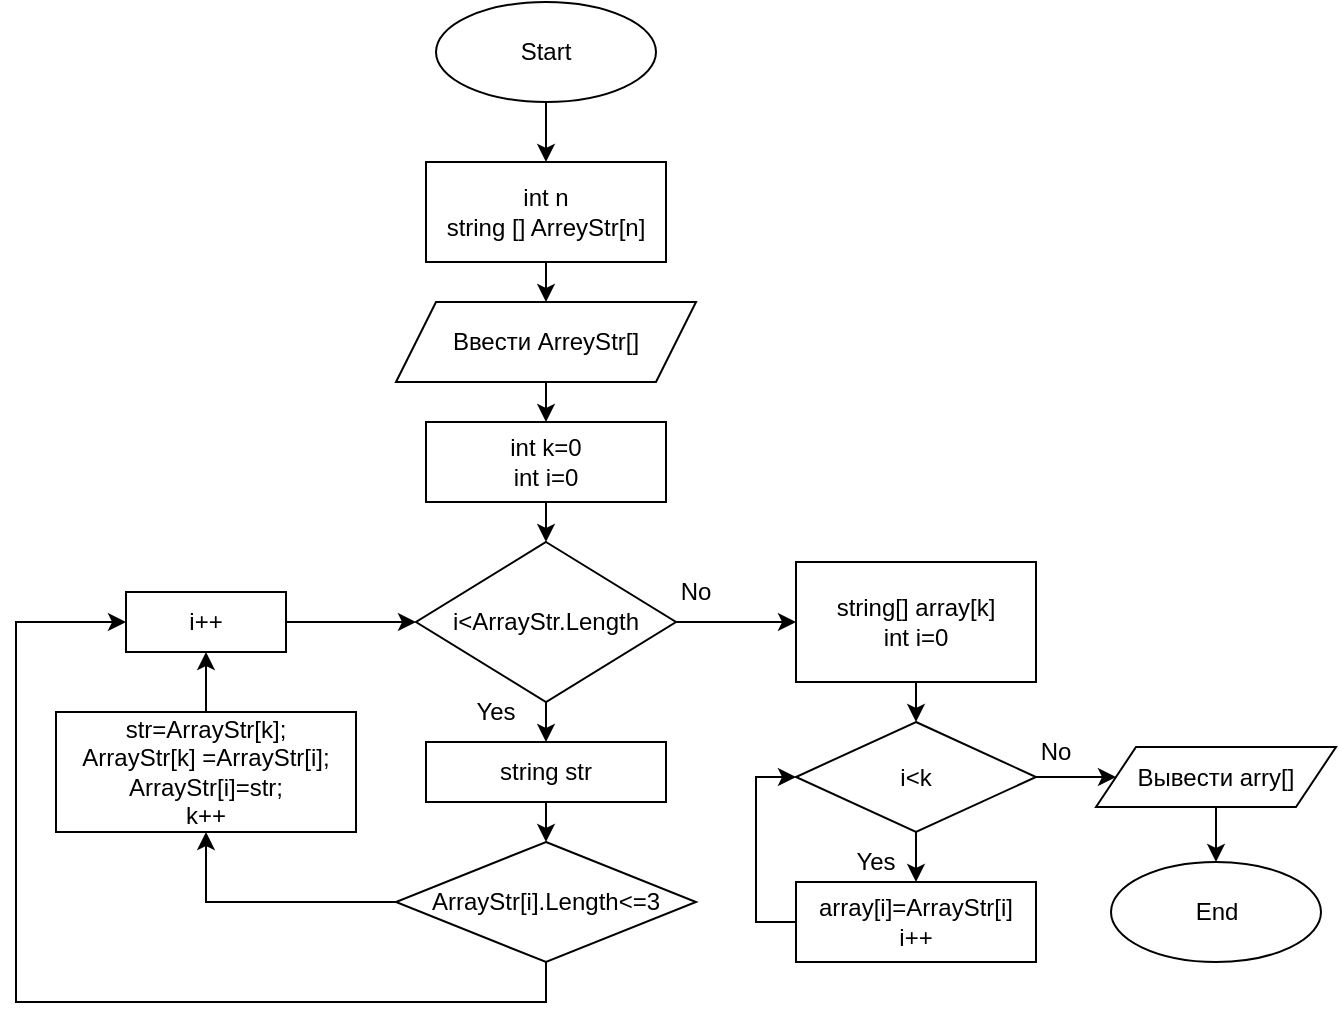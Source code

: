 <mxfile version="20.8.16" type="device"><diagram name="Страница 1" id="eugZMBk7VAv_ynqmnS0V"><mxGraphModel dx="973" dy="570" grid="1" gridSize="10" guides="1" tooltips="1" connect="1" arrows="1" fold="1" page="1" pageScale="1" pageWidth="827" pageHeight="1169" math="0" shadow="0"><root><mxCell id="0"/><mxCell id="1" parent="0"/><mxCell id="vx7TUX0oAGn7x1jENhRZ-3" style="edgeStyle=orthogonalEdgeStyle;rounded=0;orthogonalLoop=1;jettySize=auto;html=1;exitX=0.5;exitY=1;exitDx=0;exitDy=0;entryX=0.5;entryY=0;entryDx=0;entryDy=0;" edge="1" parent="1" source="vx7TUX0oAGn7x1jENhRZ-1" target="vx7TUX0oAGn7x1jENhRZ-2"><mxGeometry relative="1" as="geometry"/></mxCell><mxCell id="vx7TUX0oAGn7x1jENhRZ-1" value="Start" style="ellipse;whiteSpace=wrap;html=1;" vertex="1" parent="1"><mxGeometry x="310" y="30" width="110" height="50" as="geometry"/></mxCell><mxCell id="vx7TUX0oAGn7x1jENhRZ-5" style="edgeStyle=orthogonalEdgeStyle;rounded=0;orthogonalLoop=1;jettySize=auto;html=1;exitX=0.5;exitY=1;exitDx=0;exitDy=0;entryX=0.5;entryY=0;entryDx=0;entryDy=0;" edge="1" parent="1" source="vx7TUX0oAGn7x1jENhRZ-2" target="vx7TUX0oAGn7x1jENhRZ-4"><mxGeometry relative="1" as="geometry"/></mxCell><mxCell id="vx7TUX0oAGn7x1jENhRZ-2" value="int n&lt;br&gt;string [] ArreyStr[n]" style="rounded=0;whiteSpace=wrap;html=1;" vertex="1" parent="1"><mxGeometry x="305" y="110" width="120" height="50" as="geometry"/></mxCell><mxCell id="vx7TUX0oAGn7x1jENhRZ-7" style="edgeStyle=orthogonalEdgeStyle;rounded=0;orthogonalLoop=1;jettySize=auto;html=1;exitX=0.5;exitY=1;exitDx=0;exitDy=0;entryX=0.5;entryY=0;entryDx=0;entryDy=0;" edge="1" parent="1" source="vx7TUX0oAGn7x1jENhRZ-4" target="vx7TUX0oAGn7x1jENhRZ-6"><mxGeometry relative="1" as="geometry"/></mxCell><mxCell id="vx7TUX0oAGn7x1jENhRZ-4" value="Ввести ArreyStr[]" style="shape=parallelogram;perimeter=parallelogramPerimeter;whiteSpace=wrap;html=1;fixedSize=1;" vertex="1" parent="1"><mxGeometry x="290" y="180" width="150" height="40" as="geometry"/></mxCell><mxCell id="vx7TUX0oAGn7x1jENhRZ-11" style="edgeStyle=orthogonalEdgeStyle;rounded=0;orthogonalLoop=1;jettySize=auto;html=1;exitX=0.5;exitY=1;exitDx=0;exitDy=0;entryX=0.5;entryY=0;entryDx=0;entryDy=0;" edge="1" parent="1" source="vx7TUX0oAGn7x1jENhRZ-6" target="vx7TUX0oAGn7x1jENhRZ-8"><mxGeometry relative="1" as="geometry"/></mxCell><mxCell id="vx7TUX0oAGn7x1jENhRZ-6" value="int k=0&lt;br&gt;int i=0" style="rounded=0;whiteSpace=wrap;html=1;" vertex="1" parent="1"><mxGeometry x="305" y="240" width="120" height="40" as="geometry"/></mxCell><mxCell id="vx7TUX0oAGn7x1jENhRZ-10" style="edgeStyle=orthogonalEdgeStyle;rounded=0;orthogonalLoop=1;jettySize=auto;html=1;exitX=0.5;exitY=1;exitDx=0;exitDy=0;entryX=0.5;entryY=0;entryDx=0;entryDy=0;" edge="1" parent="1" source="vx7TUX0oAGn7x1jENhRZ-8" target="vx7TUX0oAGn7x1jENhRZ-9"><mxGeometry relative="1" as="geometry"/></mxCell><mxCell id="vx7TUX0oAGn7x1jENhRZ-8" value="i&amp;lt;ArrayStr.Length" style="rhombus;whiteSpace=wrap;html=1;" vertex="1" parent="1"><mxGeometry x="300" y="300" width="130" height="80" as="geometry"/></mxCell><mxCell id="vx7TUX0oAGn7x1jENhRZ-15" style="edgeStyle=orthogonalEdgeStyle;rounded=0;orthogonalLoop=1;jettySize=auto;html=1;exitX=0.5;exitY=1;exitDx=0;exitDy=0;entryX=0.5;entryY=0;entryDx=0;entryDy=0;" edge="1" parent="1" source="vx7TUX0oAGn7x1jENhRZ-9" target="vx7TUX0oAGn7x1jENhRZ-14"><mxGeometry relative="1" as="geometry"/></mxCell><mxCell id="vx7TUX0oAGn7x1jENhRZ-9" value="string str" style="rounded=0;whiteSpace=wrap;html=1;" vertex="1" parent="1"><mxGeometry x="305" y="400" width="120" height="30" as="geometry"/></mxCell><mxCell id="vx7TUX0oAGn7x1jENhRZ-12" value="Yes" style="text;html=1;strokeColor=none;fillColor=none;align=center;verticalAlign=middle;whiteSpace=wrap;rounded=0;" vertex="1" parent="1"><mxGeometry x="310" y="370" width="60" height="30" as="geometry"/></mxCell><mxCell id="vx7TUX0oAGn7x1jENhRZ-23" style="edgeStyle=orthogonalEdgeStyle;rounded=0;orthogonalLoop=1;jettySize=auto;html=1;entryX=0;entryY=0.5;entryDx=0;entryDy=0;exitX=1;exitY=0.5;exitDx=0;exitDy=0;" edge="1" parent="1" source="vx7TUX0oAGn7x1jENhRZ-8" target="vx7TUX0oAGn7x1jENhRZ-22"><mxGeometry relative="1" as="geometry"><mxPoint x="450" y="370" as="sourcePoint"/><Array as="points"/></mxGeometry></mxCell><mxCell id="vx7TUX0oAGn7x1jENhRZ-13" value="No" style="text;html=1;strokeColor=none;fillColor=none;align=center;verticalAlign=middle;whiteSpace=wrap;rounded=0;" vertex="1" parent="1"><mxGeometry x="410" y="310" width="60" height="30" as="geometry"/></mxCell><mxCell id="vx7TUX0oAGn7x1jENhRZ-19" style="edgeStyle=orthogonalEdgeStyle;rounded=0;orthogonalLoop=1;jettySize=auto;html=1;exitX=0;exitY=0.5;exitDx=0;exitDy=0;entryX=0.5;entryY=1;entryDx=0;entryDy=0;" edge="1" parent="1" source="vx7TUX0oAGn7x1jENhRZ-14" target="vx7TUX0oAGn7x1jENhRZ-17"><mxGeometry relative="1" as="geometry"/></mxCell><mxCell id="vx7TUX0oAGn7x1jENhRZ-20" style="edgeStyle=orthogonalEdgeStyle;rounded=0;orthogonalLoop=1;jettySize=auto;html=1;exitX=0.5;exitY=1;exitDx=0;exitDy=0;entryX=0;entryY=0.5;entryDx=0;entryDy=0;" edge="1" parent="1" source="vx7TUX0oAGn7x1jENhRZ-14" target="vx7TUX0oAGn7x1jENhRZ-16"><mxGeometry relative="1" as="geometry"><mxPoint x="90" y="460" as="targetPoint"/><Array as="points"><mxPoint x="365" y="530"/><mxPoint x="100" y="530"/><mxPoint x="100" y="340"/></Array></mxGeometry></mxCell><mxCell id="vx7TUX0oAGn7x1jENhRZ-14" value="ArrayStr[i].Length&amp;lt;=3" style="rhombus;whiteSpace=wrap;html=1;" vertex="1" parent="1"><mxGeometry x="290" y="450" width="150" height="60" as="geometry"/></mxCell><mxCell id="vx7TUX0oAGn7x1jENhRZ-21" style="edgeStyle=orthogonalEdgeStyle;rounded=0;orthogonalLoop=1;jettySize=auto;html=1;exitX=1;exitY=0.5;exitDx=0;exitDy=0;entryX=0;entryY=0.5;entryDx=0;entryDy=0;" edge="1" parent="1" source="vx7TUX0oAGn7x1jENhRZ-16" target="vx7TUX0oAGn7x1jENhRZ-8"><mxGeometry relative="1" as="geometry"/></mxCell><mxCell id="vx7TUX0oAGn7x1jENhRZ-16" value="i++" style="rounded=0;whiteSpace=wrap;html=1;" vertex="1" parent="1"><mxGeometry x="155" y="325" width="80" height="30" as="geometry"/></mxCell><mxCell id="vx7TUX0oAGn7x1jENhRZ-18" style="edgeStyle=orthogonalEdgeStyle;rounded=0;orthogonalLoop=1;jettySize=auto;html=1;exitX=0.5;exitY=0;exitDx=0;exitDy=0;entryX=0.5;entryY=1;entryDx=0;entryDy=0;" edge="1" parent="1" source="vx7TUX0oAGn7x1jENhRZ-17" target="vx7TUX0oAGn7x1jENhRZ-16"><mxGeometry relative="1" as="geometry"/></mxCell><mxCell id="vx7TUX0oAGn7x1jENhRZ-17" value="str=ArrayStr[k];&lt;br&gt;ArrayStr[k] =ArrayStr[i];&lt;br&gt;ArrayStr[i]=str;&lt;br&gt;k++" style="rounded=0;whiteSpace=wrap;html=1;" vertex="1" parent="1"><mxGeometry x="120" y="385" width="150" height="60" as="geometry"/></mxCell><mxCell id="vx7TUX0oAGn7x1jENhRZ-25" style="edgeStyle=orthogonalEdgeStyle;rounded=0;orthogonalLoop=1;jettySize=auto;html=1;exitX=0.5;exitY=1;exitDx=0;exitDy=0;entryX=0.5;entryY=0;entryDx=0;entryDy=0;" edge="1" parent="1" source="vx7TUX0oAGn7x1jENhRZ-22" target="vx7TUX0oAGn7x1jENhRZ-24"><mxGeometry relative="1" as="geometry"/></mxCell><mxCell id="vx7TUX0oAGn7x1jENhRZ-22" value="string[] array[k]&lt;br&gt;int i=0" style="rounded=0;whiteSpace=wrap;html=1;" vertex="1" parent="1"><mxGeometry x="490" y="310" width="120" height="60" as="geometry"/></mxCell><mxCell id="vx7TUX0oAGn7x1jENhRZ-27" style="edgeStyle=orthogonalEdgeStyle;rounded=0;orthogonalLoop=1;jettySize=auto;html=1;exitX=0.5;exitY=1;exitDx=0;exitDy=0;entryX=0.5;entryY=0;entryDx=0;entryDy=0;" edge="1" parent="1" source="vx7TUX0oAGn7x1jENhRZ-24" target="vx7TUX0oAGn7x1jENhRZ-26"><mxGeometry relative="1" as="geometry"/></mxCell><mxCell id="vx7TUX0oAGn7x1jENhRZ-30" style="edgeStyle=orthogonalEdgeStyle;rounded=0;orthogonalLoop=1;jettySize=auto;html=1;exitX=1;exitY=0.5;exitDx=0;exitDy=0;entryX=0;entryY=0.5;entryDx=0;entryDy=0;" edge="1" parent="1" source="vx7TUX0oAGn7x1jENhRZ-24" target="vx7TUX0oAGn7x1jENhRZ-29"><mxGeometry relative="1" as="geometry"/></mxCell><mxCell id="vx7TUX0oAGn7x1jENhRZ-24" value="i&amp;lt;k" style="rhombus;whiteSpace=wrap;html=1;" vertex="1" parent="1"><mxGeometry x="490" y="390" width="120" height="55" as="geometry"/></mxCell><mxCell id="vx7TUX0oAGn7x1jENhRZ-28" style="edgeStyle=orthogonalEdgeStyle;rounded=0;orthogonalLoop=1;jettySize=auto;html=1;exitX=0;exitY=0.5;exitDx=0;exitDy=0;entryX=0;entryY=0.5;entryDx=0;entryDy=0;" edge="1" parent="1" source="vx7TUX0oAGn7x1jENhRZ-26" target="vx7TUX0oAGn7x1jENhRZ-24"><mxGeometry relative="1" as="geometry"/></mxCell><mxCell id="vx7TUX0oAGn7x1jENhRZ-26" value="array[i]=ArrayStr[i]&lt;br&gt;i++" style="rounded=0;whiteSpace=wrap;html=1;" vertex="1" parent="1"><mxGeometry x="490" y="470" width="120" height="40" as="geometry"/></mxCell><mxCell id="vx7TUX0oAGn7x1jENhRZ-32" style="edgeStyle=orthogonalEdgeStyle;rounded=0;orthogonalLoop=1;jettySize=auto;html=1;exitX=0.5;exitY=1;exitDx=0;exitDy=0;entryX=0.5;entryY=0;entryDx=0;entryDy=0;" edge="1" parent="1" source="vx7TUX0oAGn7x1jENhRZ-29"><mxGeometry relative="1" as="geometry"><mxPoint x="700" y="460" as="targetPoint"/></mxGeometry></mxCell><mxCell id="vx7TUX0oAGn7x1jENhRZ-29" value="Вывести arry[]" style="shape=parallelogram;perimeter=parallelogramPerimeter;whiteSpace=wrap;html=1;fixedSize=1;" vertex="1" parent="1"><mxGeometry x="640" y="402.5" width="120" height="30" as="geometry"/></mxCell><mxCell id="vx7TUX0oAGn7x1jENhRZ-33" value="Yes" style="text;html=1;strokeColor=none;fillColor=none;align=center;verticalAlign=middle;whiteSpace=wrap;rounded=0;" vertex="1" parent="1"><mxGeometry x="500" y="445" width="60" height="30" as="geometry"/></mxCell><mxCell id="vx7TUX0oAGn7x1jENhRZ-34" value="No" style="text;html=1;strokeColor=none;fillColor=none;align=center;verticalAlign=middle;whiteSpace=wrap;rounded=0;" vertex="1" parent="1"><mxGeometry x="590" y="390" width="60" height="30" as="geometry"/></mxCell><mxCell id="vx7TUX0oAGn7x1jENhRZ-36" value="End" style="ellipse;whiteSpace=wrap;html=1;" vertex="1" parent="1"><mxGeometry x="647.5" y="460" width="105" height="50" as="geometry"/></mxCell></root></mxGraphModel></diagram></mxfile>